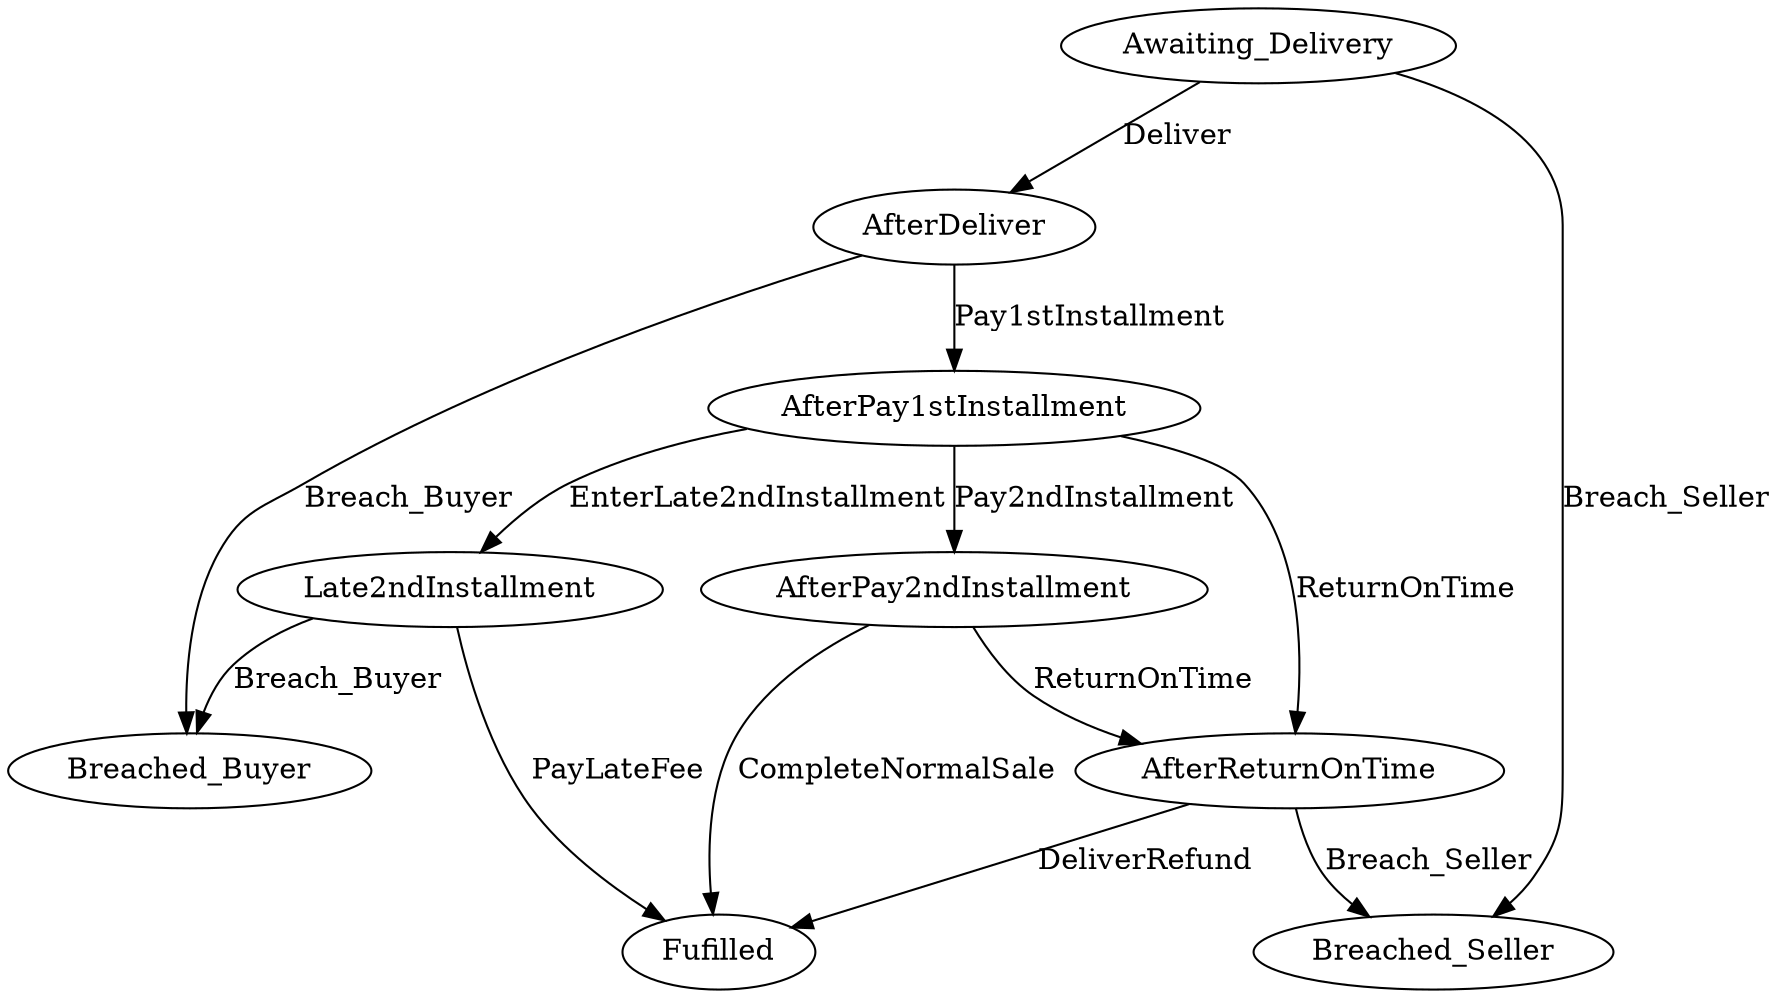 // THIS IS A GENERATED FILE. DO NOT EDIT.

digraph Two_part_sale_Hvitved_Laser_Printer {    
    Fulfilled[label=Fufilled];
    Awaiting_Delivery[label=Awaiting_Delivery]
        
    
         
    
    
    
    
    Awaiting_Delivery -> AfterDeliver [label=Deliver];
	Awaiting_Delivery -> Breached_Seller [label=Breach_Seller];
	AfterDeliver -> AfterPay1stInstallment [label=Pay1stInstallment];
	AfterDeliver -> Breached_Buyer [label=Breach_Buyer];
	AfterPay1stInstallment -> AfterPay2ndInstallment [label=Pay2ndInstallment];
	AfterPay1stInstallment -> AfterReturnOnTime [label=ReturnOnTime];
	AfterPay1stInstallment -> Late2ndInstallment [label=EnterLate2ndInstallment];
	Late2ndInstallment -> Fulfilled [label=PayLateFee];
	Late2ndInstallment -> Breached_Buyer [label=Breach_Buyer];
	AfterPay2ndInstallment -> AfterReturnOnTime [label=ReturnOnTime];
	AfterPay2ndInstallment -> Fulfilled [label=CompleteNormalSale];
	AfterReturnOnTime -> Fulfilled [label=DeliverRefund];
	AfterReturnOnTime -> Breached_Seller [label=Breach_Seller];
	     
    
       
}